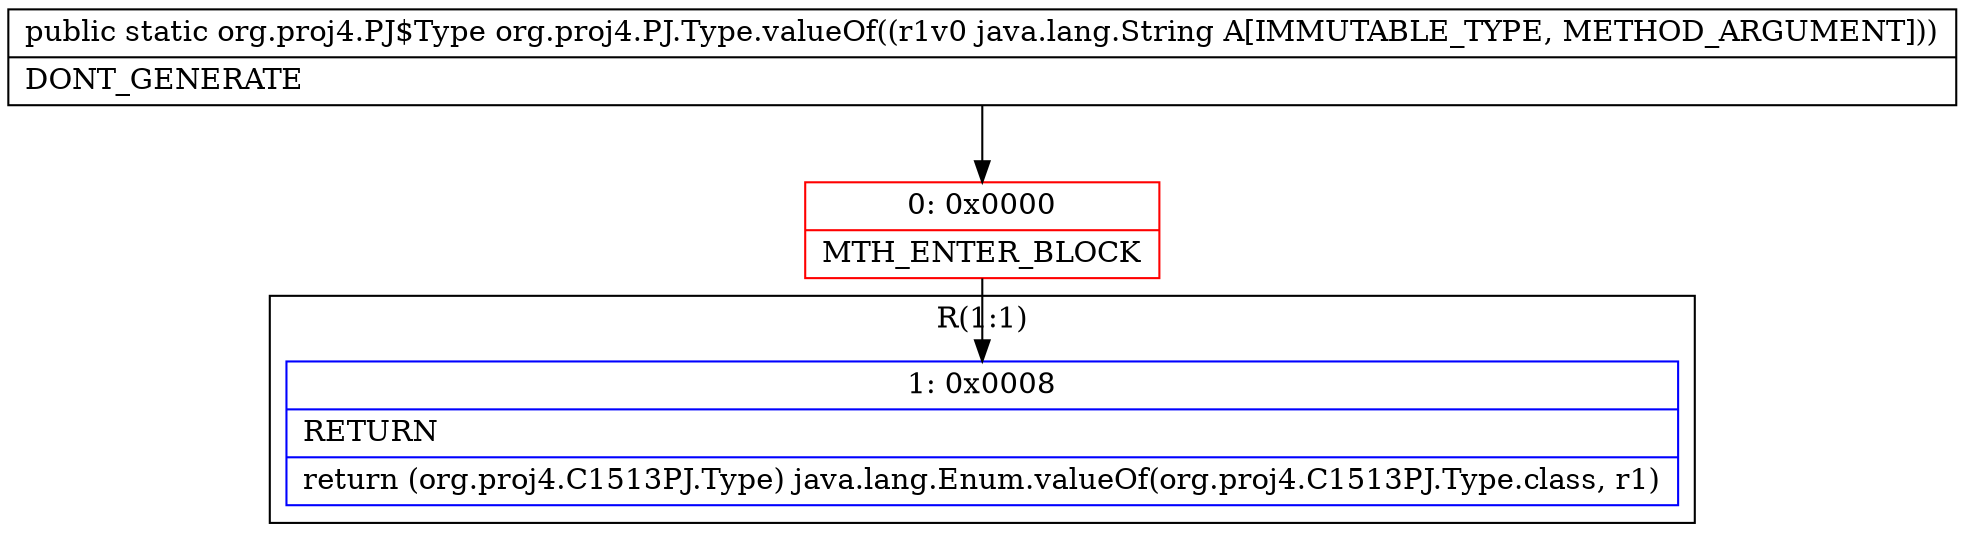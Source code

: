 digraph "CFG fororg.proj4.PJ.Type.valueOf(Ljava\/lang\/String;)Lorg\/proj4\/PJ$Type;" {
subgraph cluster_Region_996954272 {
label = "R(1:1)";
node [shape=record,color=blue];
Node_1 [shape=record,label="{1\:\ 0x0008|RETURN\l|return (org.proj4.C1513PJ.Type) java.lang.Enum.valueOf(org.proj4.C1513PJ.Type.class, r1)\l}"];
}
Node_0 [shape=record,color=red,label="{0\:\ 0x0000|MTH_ENTER_BLOCK\l}"];
MethodNode[shape=record,label="{public static org.proj4.PJ$Type org.proj4.PJ.Type.valueOf((r1v0 java.lang.String A[IMMUTABLE_TYPE, METHOD_ARGUMENT]))  | DONT_GENERATE\l}"];
MethodNode -> Node_0;
Node_0 -> Node_1;
}

